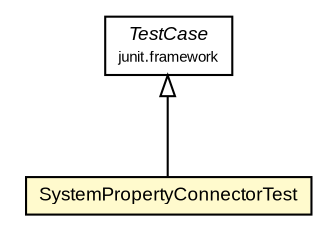#!/usr/local/bin/dot
#
# Class diagram 
# Generated by UMLGraph version R5_6 (http://www.umlgraph.org/)
#

digraph G {
	edge [fontname="arial",fontsize=10,labelfontname="arial",labelfontsize=10];
	node [fontname="arial",fontsize=10,shape=plaintext];
	nodesep=0.25;
	ranksep=0.5;
	// org.settings4j.connector.SystemPropertyConnectorTest
	c1031 [label=<<table title="org.settings4j.connector.SystemPropertyConnectorTest" border="0" cellborder="1" cellspacing="0" cellpadding="2" port="p" bgcolor="lemonChiffon" href="./SystemPropertyConnectorTest.html">
		<tr><td><table border="0" cellspacing="0" cellpadding="1">
<tr><td align="center" balign="center"> SystemPropertyConnectorTest </td></tr>
		</table></td></tr>
		</table>>, URL="./SystemPropertyConnectorTest.html", fontname="arial", fontcolor="black", fontsize=9.0];
	//org.settings4j.connector.SystemPropertyConnectorTest extends junit.framework.TestCase
	c1052:p -> c1031:p [dir=back,arrowtail=empty];
	// junit.framework.TestCase
	c1052 [label=<<table title="junit.framework.TestCase" border="0" cellborder="1" cellspacing="0" cellpadding="2" port="p" href="http://api.dpml.net/junit/3.8.1/junit/framework/TestCase.html">
		<tr><td><table border="0" cellspacing="0" cellpadding="1">
<tr><td align="center" balign="center"><font face="arial italic"> TestCase </font></td></tr>
<tr><td align="center" balign="center"><font point-size="7.0"> junit.framework </font></td></tr>
		</table></td></tr>
		</table>>, URL="http://api.dpml.net/junit/3.8.1/junit/framework/TestCase.html", fontname="arial", fontcolor="black", fontsize=9.0];
}

